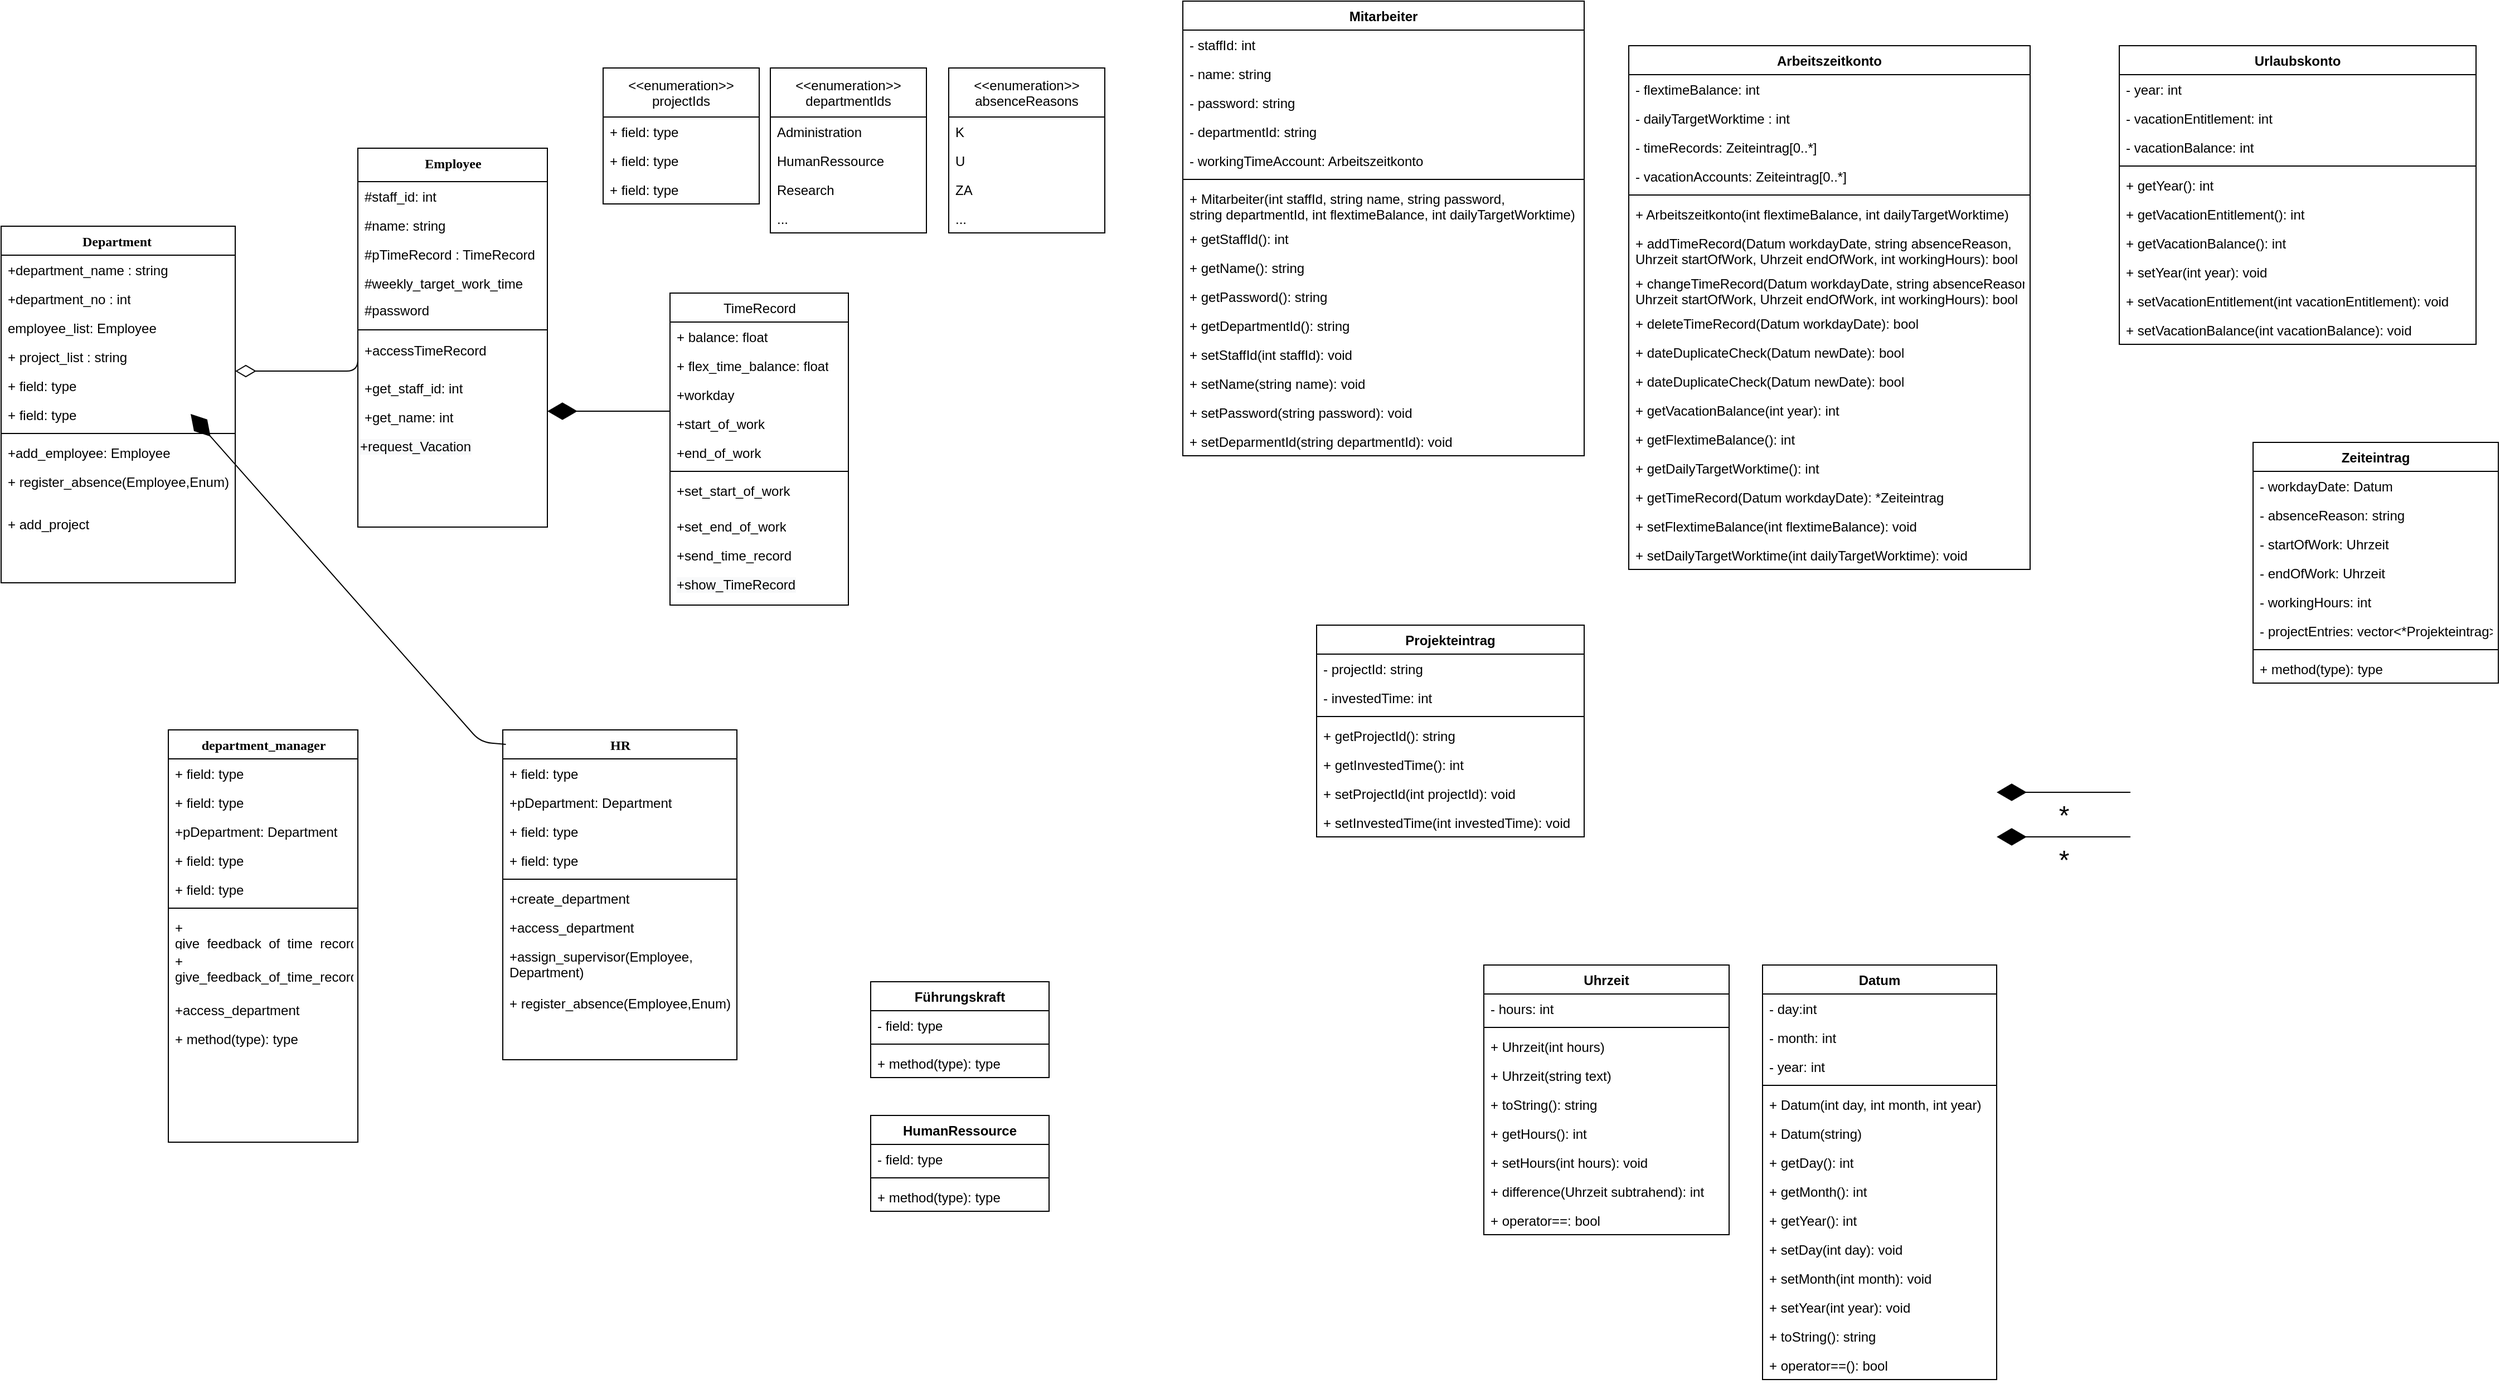 <mxfile version="14.5.10" type="github">
  <diagram name="Page-1" id="9f46799a-70d6-7492-0946-bef42562c5a5">
    <mxGraphModel dx="3526" dy="2172" grid="1" gridSize="10" guides="1" tooltips="1" connect="1" arrows="1" fold="1" page="1" pageScale="1" pageWidth="1100" pageHeight="850" background="#ffffff" math="0" shadow="0">
      <root>
        <mxCell id="0" />
        <mxCell id="1" parent="0" />
        <mxCell id="78961159f06e98e8-30" value="Department&amp;nbsp;" style="swimlane;html=1;fontStyle=1;align=center;verticalAlign=top;childLayout=stackLayout;horizontal=1;startSize=26;horizontalStack=0;resizeParent=1;resizeLast=0;collapsible=1;marginBottom=0;swimlaneFillColor=#ffffff;rounded=0;shadow=0;comic=0;labelBackgroundColor=none;strokeWidth=1;fillColor=none;fontFamily=Verdana;fontSize=12" parent="1" vertex="1">
          <mxGeometry x="-60" y="-238" width="210" height="320" as="geometry" />
        </mxCell>
        <mxCell id="78961159f06e98e8-31" value="+department_name : string" style="text;html=1;strokeColor=none;fillColor=none;align=left;verticalAlign=top;spacingLeft=4;spacingRight=4;whiteSpace=wrap;overflow=hidden;rotatable=0;points=[[0,0.5],[1,0.5]];portConstraint=eastwest;" parent="78961159f06e98e8-30" vertex="1">
          <mxGeometry y="26" width="210" height="26" as="geometry" />
        </mxCell>
        <mxCell id="78961159f06e98e8-32" value="+department_no : int" style="text;html=1;strokeColor=none;fillColor=none;align=left;verticalAlign=top;spacingLeft=4;spacingRight=4;whiteSpace=wrap;overflow=hidden;rotatable=0;points=[[0,0.5],[1,0.5]];portConstraint=eastwest;" parent="78961159f06e98e8-30" vertex="1">
          <mxGeometry y="52" width="210" height="26" as="geometry" />
        </mxCell>
        <mxCell id="78961159f06e98e8-33" value="employee_list: Employee" style="text;html=1;strokeColor=none;fillColor=none;align=left;verticalAlign=top;spacingLeft=4;spacingRight=4;whiteSpace=wrap;overflow=hidden;rotatable=0;points=[[0,0.5],[1,0.5]];portConstraint=eastwest;" parent="78961159f06e98e8-30" vertex="1">
          <mxGeometry y="78" width="210" height="26" as="geometry" />
        </mxCell>
        <mxCell id="78961159f06e98e8-34" value="+ project_list : string" style="text;html=1;strokeColor=none;fillColor=none;align=left;verticalAlign=top;spacingLeft=4;spacingRight=4;whiteSpace=wrap;overflow=hidden;rotatable=0;points=[[0,0.5],[1,0.5]];portConstraint=eastwest;" parent="78961159f06e98e8-30" vertex="1">
          <mxGeometry y="104" width="210" height="26" as="geometry" />
        </mxCell>
        <mxCell id="78961159f06e98e8-36" value="+ field: type" style="text;html=1;strokeColor=none;fillColor=none;align=left;verticalAlign=top;spacingLeft=4;spacingRight=4;whiteSpace=wrap;overflow=hidden;rotatable=0;points=[[0,0.5],[1,0.5]];portConstraint=eastwest;" parent="78961159f06e98e8-30" vertex="1">
          <mxGeometry y="130" width="210" height="26" as="geometry" />
        </mxCell>
        <mxCell id="WQdYqZ5-de85Ghg5PJOY-67" value="" style="endArrow=diamondThin;endFill=1;endSize=24;html=1;exitX=0.013;exitY=0.044;exitDx=0;exitDy=0;exitPerimeter=0;" parent="78961159f06e98e8-30" source="WQdYqZ5-de85Ghg5PJOY-10" edge="1">
          <mxGeometry width="160" relative="1" as="geometry">
            <mxPoint x="280" y="168.5" as="sourcePoint" />
            <mxPoint x="170" y="168.5" as="targetPoint" />
            <Array as="points">
              <mxPoint x="430" y="463" />
            </Array>
          </mxGeometry>
        </mxCell>
        <mxCell id="78961159f06e98e8-37" value="+ field: type" style="text;html=1;strokeColor=none;fillColor=none;align=left;verticalAlign=top;spacingLeft=4;spacingRight=4;whiteSpace=wrap;overflow=hidden;rotatable=0;points=[[0,0.5],[1,0.5]];portConstraint=eastwest;" parent="78961159f06e98e8-30" vertex="1">
          <mxGeometry y="156" width="210" height="26" as="geometry" />
        </mxCell>
        <mxCell id="78961159f06e98e8-38" value="" style="line;html=1;strokeWidth=1;fillColor=none;align=left;verticalAlign=middle;spacingTop=-1;spacingLeft=3;spacingRight=3;rotatable=0;labelPosition=right;points=[];portConstraint=eastwest;" parent="78961159f06e98e8-30" vertex="1">
          <mxGeometry y="182" width="210" height="8" as="geometry" />
        </mxCell>
        <mxCell id="78961159f06e98e8-39" value="+add_employee: Employee" style="text;html=1;strokeColor=none;fillColor=none;align=left;verticalAlign=top;spacingLeft=4;spacingRight=4;whiteSpace=wrap;overflow=hidden;rotatable=0;points=[[0,0.5],[1,0.5]];portConstraint=eastwest;" parent="78961159f06e98e8-30" vertex="1">
          <mxGeometry y="190" width="210" height="26" as="geometry" />
        </mxCell>
        <mxCell id="78961159f06e98e8-42" value="+ register_absence(Employee,Enum)" style="text;html=1;strokeColor=none;fillColor=none;align=left;verticalAlign=top;spacingLeft=4;spacingRight=4;whiteSpace=wrap;overflow=hidden;rotatable=0;points=[[0,0.5],[1,0.5]];portConstraint=eastwest;" parent="78961159f06e98e8-30" vertex="1">
          <mxGeometry y="216" width="210" height="38" as="geometry" />
        </mxCell>
        <mxCell id="WQdYqZ5-de85Ghg5PJOY-69" value="+ add_project" style="text;html=1;strokeColor=none;fillColor=none;align=left;verticalAlign=top;spacingLeft=4;spacingRight=4;whiteSpace=wrap;overflow=hidden;rotatable=0;points=[[0,0.5],[1,0.5]];portConstraint=eastwest;" parent="78961159f06e98e8-30" vertex="1">
          <mxGeometry y="254" width="210" height="26" as="geometry" />
        </mxCell>
        <mxCell id="78961159f06e98e8-121" style="edgeStyle=elbowEdgeStyle;html=1;labelBackgroundColor=none;startFill=0;startSize=8;endArrow=diamondThin;endFill=0;endSize=16;fontFamily=Verdana;fontSize=12;elbow=vertical;exitX=0;exitY=0.5;exitDx=0;exitDy=0;" parent="1" target="78961159f06e98e8-30" edge="1">
          <mxGeometry relative="1" as="geometry">
            <mxPoint x="260" y="-161" as="sourcePoint" />
            <Array as="points">
              <mxPoint x="250" y="-108" />
              <mxPoint x="220" y="-98" />
              <mxPoint x="180" y="-208" />
              <mxPoint x="260" y="-58" />
            </Array>
          </mxGeometry>
        </mxCell>
        <mxCell id="WQdYqZ5-de85Ghg5PJOY-1" value="Employee" style="swimlane;html=1;fontStyle=1;align=center;verticalAlign=top;childLayout=stackLayout;horizontal=1;startSize=30;horizontalStack=0;resizeParent=1;resizeLast=0;collapsible=1;marginBottom=0;swimlaneFillColor=#ffffff;rounded=0;shadow=0;comic=0;labelBackgroundColor=none;strokeWidth=1;fillColor=none;fontFamily=Verdana;fontSize=12" parent="1" vertex="1">
          <mxGeometry x="260" y="-308" width="170" height="340" as="geometry" />
        </mxCell>
        <mxCell id="WQdYqZ5-de85Ghg5PJOY-2" value="#staff_id: int" style="text;html=1;strokeColor=none;fillColor=none;align=left;verticalAlign=top;spacingLeft=4;spacingRight=4;whiteSpace=wrap;overflow=hidden;rotatable=0;points=[[0,0.5],[1,0.5]];portConstraint=eastwest;" parent="WQdYqZ5-de85Ghg5PJOY-1" vertex="1">
          <mxGeometry y="30" width="170" height="26" as="geometry" />
        </mxCell>
        <mxCell id="WQdYqZ5-de85Ghg5PJOY-3" value="#name: string" style="text;html=1;strokeColor=none;fillColor=none;align=left;verticalAlign=top;spacingLeft=4;spacingRight=4;whiteSpace=wrap;overflow=hidden;rotatable=0;points=[[0,0.5],[1,0.5]];portConstraint=eastwest;" parent="WQdYqZ5-de85Ghg5PJOY-1" vertex="1">
          <mxGeometry y="56" width="170" height="26" as="geometry" />
        </mxCell>
        <mxCell id="WQdYqZ5-de85Ghg5PJOY-6" value="#pTimeRecord : TimeRecord" style="text;html=1;strokeColor=none;fillColor=none;align=left;verticalAlign=top;spacingLeft=4;spacingRight=4;whiteSpace=wrap;overflow=hidden;rotatable=0;points=[[0,0.5],[1,0.5]];portConstraint=eastwest;" parent="WQdYqZ5-de85Ghg5PJOY-1" vertex="1">
          <mxGeometry y="82" width="170" height="26" as="geometry" />
        </mxCell>
        <mxCell id="WQdYqZ5-de85Ghg5PJOY-60" value="#weekly_target_work_time" style="text;html=1;strokeColor=none;fillColor=none;align=left;verticalAlign=top;spacingLeft=4;spacingRight=4;whiteSpace=wrap;overflow=hidden;rotatable=0;points=[[0,0.5],[1,0.5]];portConstraint=eastwest;" parent="WQdYqZ5-de85Ghg5PJOY-1" vertex="1">
          <mxGeometry y="108" width="170" height="24" as="geometry" />
        </mxCell>
        <mxCell id="WQdYqZ5-de85Ghg5PJOY-64" value="#password" style="text;html=1;strokeColor=none;fillColor=none;align=left;verticalAlign=top;spacingLeft=4;spacingRight=4;whiteSpace=wrap;overflow=hidden;rotatable=0;points=[[0,0.5],[1,0.5]];portConstraint=eastwest;" parent="WQdYqZ5-de85Ghg5PJOY-1" vertex="1">
          <mxGeometry y="132" width="170" height="26" as="geometry" />
        </mxCell>
        <mxCell id="WQdYqZ5-de85Ghg5PJOY-74" value="" style="line;strokeWidth=1;fillColor=none;align=left;verticalAlign=middle;spacingTop=-1;spacingLeft=3;spacingRight=3;rotatable=0;labelPosition=right;points=[];portConstraint=eastwest;" parent="WQdYqZ5-de85Ghg5PJOY-1" vertex="1">
          <mxGeometry y="158" width="170" height="10" as="geometry" />
        </mxCell>
        <mxCell id="WQdYqZ5-de85Ghg5PJOY-38" value="+accessTimeRecord" style="text;html=1;strokeColor=none;fillColor=none;align=left;verticalAlign=top;spacingLeft=4;spacingRight=4;whiteSpace=wrap;overflow=hidden;rotatable=0;points=[[0,0.5],[1,0.5]];portConstraint=eastwest;" parent="WQdYqZ5-de85Ghg5PJOY-1" vertex="1">
          <mxGeometry y="168" width="170" height="34" as="geometry" />
        </mxCell>
        <mxCell id="WQdYqZ5-de85Ghg5PJOY-37" value="+get_staff_id: int" style="text;html=1;strokeColor=none;fillColor=none;align=left;verticalAlign=top;spacingLeft=4;spacingRight=4;whiteSpace=wrap;overflow=hidden;rotatable=0;points=[[0,0.5],[1,0.5]];portConstraint=eastwest;" parent="WQdYqZ5-de85Ghg5PJOY-1" vertex="1">
          <mxGeometry y="202" width="170" height="26" as="geometry" />
        </mxCell>
        <mxCell id="WQdYqZ5-de85Ghg5PJOY-39" value="+get_name: int" style="text;html=1;strokeColor=none;fillColor=none;align=left;verticalAlign=top;spacingLeft=4;spacingRight=4;whiteSpace=wrap;overflow=hidden;rotatable=0;points=[[0,0.5],[1,0.5]];portConstraint=eastwest;" parent="WQdYqZ5-de85Ghg5PJOY-1" vertex="1">
          <mxGeometry y="228" width="170" height="26" as="geometry" />
        </mxCell>
        <mxCell id="WQdYqZ5-de85Ghg5PJOY-81" value="&lt;span style=&quot;color: rgb(0 , 0 , 0) ; font-family: &amp;#34;helvetica&amp;#34; ; font-size: 12px ; font-style: normal ; font-weight: 400 ; letter-spacing: normal ; text-align: left ; text-indent: 0px ; text-transform: none ; word-spacing: 0px ; background-color: rgb(248 , 249 , 250) ; display: inline ; float: none&quot;&gt;+request_Vacation&lt;/span&gt;" style="text;whiteSpace=wrap;html=1;" parent="WQdYqZ5-de85Ghg5PJOY-1" vertex="1">
          <mxGeometry y="254" width="170" height="30" as="geometry" />
        </mxCell>
        <mxCell id="WQdYqZ5-de85Ghg5PJOY-10" value="HR" style="swimlane;html=1;fontStyle=1;align=center;verticalAlign=top;childLayout=stackLayout;horizontal=1;startSize=26;horizontalStack=0;resizeParent=1;resizeLast=0;collapsible=1;marginBottom=0;swimlaneFillColor=#ffffff;rounded=0;shadow=0;comic=0;labelBackgroundColor=none;strokeWidth=1;fillColor=none;fontFamily=Verdana;fontSize=12" parent="1" vertex="1">
          <mxGeometry x="390" y="214" width="210" height="296" as="geometry" />
        </mxCell>
        <mxCell id="WQdYqZ5-de85Ghg5PJOY-11" value="+ field: type" style="text;html=1;strokeColor=none;fillColor=none;align=left;verticalAlign=top;spacingLeft=4;spacingRight=4;whiteSpace=wrap;overflow=hidden;rotatable=0;points=[[0,0.5],[1,0.5]];portConstraint=eastwest;" parent="WQdYqZ5-de85Ghg5PJOY-10" vertex="1">
          <mxGeometry y="26" width="210" height="26" as="geometry" />
        </mxCell>
        <mxCell id="WQdYqZ5-de85Ghg5PJOY-12" value="+pDepartment: Department" style="text;html=1;strokeColor=none;fillColor=none;align=left;verticalAlign=top;spacingLeft=4;spacingRight=4;whiteSpace=wrap;overflow=hidden;rotatable=0;points=[[0,0.5],[1,0.5]];portConstraint=eastwest;" parent="WQdYqZ5-de85Ghg5PJOY-10" vertex="1">
          <mxGeometry y="52" width="210" height="26" as="geometry" />
        </mxCell>
        <mxCell id="WQdYqZ5-de85Ghg5PJOY-13" value="+ field: type" style="text;html=1;strokeColor=none;fillColor=none;align=left;verticalAlign=top;spacingLeft=4;spacingRight=4;whiteSpace=wrap;overflow=hidden;rotatable=0;points=[[0,0.5],[1,0.5]];portConstraint=eastwest;" parent="WQdYqZ5-de85Ghg5PJOY-10" vertex="1">
          <mxGeometry y="78" width="210" height="26" as="geometry" />
        </mxCell>
        <mxCell id="WQdYqZ5-de85Ghg5PJOY-14" value="+ field: type" style="text;html=1;strokeColor=none;fillColor=none;align=left;verticalAlign=top;spacingLeft=4;spacingRight=4;whiteSpace=wrap;overflow=hidden;rotatable=0;points=[[0,0.5],[1,0.5]];portConstraint=eastwest;" parent="WQdYqZ5-de85Ghg5PJOY-10" vertex="1">
          <mxGeometry y="104" width="210" height="26" as="geometry" />
        </mxCell>
        <mxCell id="WQdYqZ5-de85Ghg5PJOY-15" value="" style="line;html=1;strokeWidth=1;fillColor=none;align=left;verticalAlign=middle;spacingTop=-1;spacingLeft=3;spacingRight=3;rotatable=0;labelPosition=right;points=[];portConstraint=eastwest;" parent="WQdYqZ5-de85Ghg5PJOY-10" vertex="1">
          <mxGeometry y="130" width="210" height="8" as="geometry" />
        </mxCell>
        <mxCell id="WQdYqZ5-de85Ghg5PJOY-17" value="+create_department" style="text;html=1;strokeColor=none;fillColor=none;align=left;verticalAlign=top;spacingLeft=4;spacingRight=4;whiteSpace=wrap;overflow=hidden;rotatable=0;points=[[0,0.5],[1,0.5]];portConstraint=eastwest;" parent="WQdYqZ5-de85Ghg5PJOY-10" vertex="1">
          <mxGeometry y="138" width="210" height="26" as="geometry" />
        </mxCell>
        <mxCell id="WQdYqZ5-de85Ghg5PJOY-58" value="+access_department" style="text;html=1;strokeColor=none;fillColor=none;align=left;verticalAlign=top;spacingLeft=4;spacingRight=4;whiteSpace=wrap;overflow=hidden;rotatable=0;points=[[0,0.5],[1,0.5]];portConstraint=eastwest;" parent="WQdYqZ5-de85Ghg5PJOY-10" vertex="1">
          <mxGeometry y="164" width="210" height="26" as="geometry" />
        </mxCell>
        <mxCell id="78961159f06e98e8-40" value="+assign_supervisor(Employee, Department)" style="text;html=1;strokeColor=none;fillColor=none;align=left;verticalAlign=top;spacingLeft=4;spacingRight=4;whiteSpace=wrap;overflow=hidden;rotatable=0;points=[[0,0.5],[1,0.5]];portConstraint=eastwest;" parent="WQdYqZ5-de85Ghg5PJOY-10" vertex="1">
          <mxGeometry y="190" width="210" height="42" as="geometry" />
        </mxCell>
        <mxCell id="WQdYqZ5-de85Ghg5PJOY-75" value="+ register_absence(Employee,Enum)" style="text;html=1;strokeColor=none;fillColor=none;align=left;verticalAlign=top;spacingLeft=4;spacingRight=4;whiteSpace=wrap;overflow=hidden;rotatable=0;points=[[0,0.5],[1,0.5]];portConstraint=eastwest;" parent="WQdYqZ5-de85Ghg5PJOY-10" vertex="1">
          <mxGeometry y="232" width="210" height="38" as="geometry" />
        </mxCell>
        <mxCell id="WQdYqZ5-de85Ghg5PJOY-18" value="&lt;span style=&quot;font-family: &amp;#34;helvetica&amp;#34; ; font-weight: 400 ; text-align: left&quot;&gt;TimeRecord&lt;/span&gt;" style="swimlane;html=1;fontStyle=1;align=center;verticalAlign=top;childLayout=stackLayout;horizontal=1;startSize=26;horizontalStack=0;resizeParent=1;resizeLast=0;collapsible=1;marginBottom=0;swimlaneFillColor=#ffffff;rounded=0;shadow=0;comic=0;labelBackgroundColor=none;strokeWidth=1;fillColor=none;fontFamily=Verdana;fontSize=12" parent="1" vertex="1">
          <mxGeometry x="540" y="-178" width="160" height="280" as="geometry" />
        </mxCell>
        <mxCell id="WQdYqZ5-de85Ghg5PJOY-70" value="+ balance: float" style="text;html=1;strokeColor=none;fillColor=none;align=left;verticalAlign=top;spacingLeft=4;spacingRight=4;whiteSpace=wrap;overflow=hidden;rotatable=0;points=[[0,0.5],[1,0.5]];portConstraint=eastwest;" parent="WQdYqZ5-de85Ghg5PJOY-18" vertex="1">
          <mxGeometry y="26" width="160" height="26" as="geometry" />
        </mxCell>
        <mxCell id="WQdYqZ5-de85Ghg5PJOY-19" value="+ flex_time_balance: float" style="text;html=1;strokeColor=none;fillColor=none;align=left;verticalAlign=top;spacingLeft=4;spacingRight=4;whiteSpace=wrap;overflow=hidden;rotatable=0;points=[[0,0.5],[1,0.5]];portConstraint=eastwest;" parent="WQdYqZ5-de85Ghg5PJOY-18" vertex="1">
          <mxGeometry y="52" width="160" height="26" as="geometry" />
        </mxCell>
        <mxCell id="WQdYqZ5-de85Ghg5PJOY-20" value="+workday" style="text;html=1;strokeColor=none;fillColor=none;align=left;verticalAlign=top;spacingLeft=4;spacingRight=4;whiteSpace=wrap;overflow=hidden;rotatable=0;points=[[0,0.5],[1,0.5]];portConstraint=eastwest;" parent="WQdYqZ5-de85Ghg5PJOY-18" vertex="1">
          <mxGeometry y="78" width="160" height="26" as="geometry" />
        </mxCell>
        <mxCell id="WQdYqZ5-de85Ghg5PJOY-21" value="+start_of_work" style="text;html=1;strokeColor=none;fillColor=none;align=left;verticalAlign=top;spacingLeft=4;spacingRight=4;whiteSpace=wrap;overflow=hidden;rotatable=0;points=[[0,0.5],[1,0.5]];portConstraint=eastwest;" parent="WQdYqZ5-de85Ghg5PJOY-18" vertex="1">
          <mxGeometry y="104" width="160" height="26" as="geometry" />
        </mxCell>
        <mxCell id="WQdYqZ5-de85Ghg5PJOY-22" value="+end_of_work" style="text;html=1;strokeColor=none;fillColor=none;align=left;verticalAlign=top;spacingLeft=4;spacingRight=4;whiteSpace=wrap;overflow=hidden;rotatable=0;points=[[0,0.5],[1,0.5]];portConstraint=eastwest;" parent="WQdYqZ5-de85Ghg5PJOY-18" vertex="1">
          <mxGeometry y="130" width="160" height="26" as="geometry" />
        </mxCell>
        <mxCell id="WQdYqZ5-de85Ghg5PJOY-23" value="" style="line;html=1;strokeWidth=1;fillColor=none;align=left;verticalAlign=middle;spacingTop=-1;spacingLeft=3;spacingRight=3;rotatable=0;labelPosition=right;points=[];portConstraint=eastwest;" parent="WQdYqZ5-de85Ghg5PJOY-18" vertex="1">
          <mxGeometry y="156" width="160" height="8" as="geometry" />
        </mxCell>
        <mxCell id="WQdYqZ5-de85Ghg5PJOY-24" value="+set_start_of_work" style="text;html=1;strokeColor=none;fillColor=none;align=left;verticalAlign=top;spacingLeft=4;spacingRight=4;whiteSpace=wrap;overflow=hidden;rotatable=0;points=[[0,0.5],[1,0.5]];portConstraint=eastwest;" parent="WQdYqZ5-de85Ghg5PJOY-18" vertex="1">
          <mxGeometry y="164" width="160" height="32" as="geometry" />
        </mxCell>
        <mxCell id="WQdYqZ5-de85Ghg5PJOY-56" value="+set_end_of_work" style="text;html=1;strokeColor=none;fillColor=none;align=left;verticalAlign=top;spacingLeft=4;spacingRight=4;whiteSpace=wrap;overflow=hidden;rotatable=0;points=[[0,0.5],[1,0.5]];portConstraint=eastwest;" parent="WQdYqZ5-de85Ghg5PJOY-18" vertex="1">
          <mxGeometry y="196" width="160" height="26" as="geometry" />
        </mxCell>
        <mxCell id="WQdYqZ5-de85Ghg5PJOY-72" value="+send_time_record" style="text;html=1;strokeColor=none;fillColor=none;align=left;verticalAlign=top;spacingLeft=4;spacingRight=4;whiteSpace=wrap;overflow=hidden;rotatable=0;points=[[0,0.5],[1,0.5]];portConstraint=eastwest;" parent="WQdYqZ5-de85Ghg5PJOY-18" vertex="1">
          <mxGeometry y="222" width="160" height="26" as="geometry" />
        </mxCell>
        <mxCell id="Y5RNEpIp5tDR1U8asoU7-1" value="&lt;span style=&quot;color: rgb(0 , 0 , 0) ; font-family: &amp;#34;helvetica&amp;#34; ; font-size: 12px ; font-style: normal ; font-weight: 400 ; letter-spacing: normal ; text-align: left ; text-indent: 0px ; text-transform: none ; word-spacing: 0px ; background-color: rgb(248 , 249 , 250) ; display: inline ; float: none&quot;&gt;+show_TimeRecord&lt;/span&gt;" style="text;html=1;strokeColor=none;fillColor=none;align=left;verticalAlign=top;spacingLeft=4;spacingRight=4;whiteSpace=wrap;overflow=hidden;rotatable=0;points=[[0,0.5],[1,0.5]];portConstraint=eastwest;" vertex="1" parent="WQdYqZ5-de85Ghg5PJOY-18">
          <mxGeometry y="248" width="160" height="26" as="geometry" />
        </mxCell>
        <mxCell id="WQdYqZ5-de85Ghg5PJOY-27" value="" style="endArrow=diamondThin;endFill=1;endSize=24;html=1;" parent="1" edge="1">
          <mxGeometry width="160" relative="1" as="geometry">
            <mxPoint x="540" y="-72" as="sourcePoint" />
            <mxPoint x="430" y="-72" as="targetPoint" />
          </mxGeometry>
        </mxCell>
        <mxCell id="WQdYqZ5-de85Ghg5PJOY-44" value="department_manager" style="swimlane;html=1;fontStyle=1;align=center;verticalAlign=top;childLayout=stackLayout;horizontal=1;startSize=26;horizontalStack=0;resizeParent=1;resizeLast=0;collapsible=1;marginBottom=0;swimlaneFillColor=#ffffff;rounded=0;shadow=0;comic=0;labelBackgroundColor=none;strokeWidth=1;fillColor=none;fontFamily=Verdana;fontSize=12" parent="1" vertex="1">
          <mxGeometry x="90" y="214" width="170" height="370" as="geometry" />
        </mxCell>
        <mxCell id="WQdYqZ5-de85Ghg5PJOY-45" value="+ field: type" style="text;html=1;strokeColor=none;fillColor=none;align=left;verticalAlign=top;spacingLeft=4;spacingRight=4;whiteSpace=wrap;overflow=hidden;rotatable=0;points=[[0,0.5],[1,0.5]];portConstraint=eastwest;" parent="WQdYqZ5-de85Ghg5PJOY-44" vertex="1">
          <mxGeometry y="26" width="170" height="26" as="geometry" />
        </mxCell>
        <mxCell id="WQdYqZ5-de85Ghg5PJOY-46" value="+ field: type" style="text;html=1;strokeColor=none;fillColor=none;align=left;verticalAlign=top;spacingLeft=4;spacingRight=4;whiteSpace=wrap;overflow=hidden;rotatable=0;points=[[0,0.5],[1,0.5]];portConstraint=eastwest;" parent="WQdYqZ5-de85Ghg5PJOY-44" vertex="1">
          <mxGeometry y="52" width="170" height="26" as="geometry" />
        </mxCell>
        <mxCell id="WQdYqZ5-de85Ghg5PJOY-76" value="+pDepartment: Department" style="text;html=1;strokeColor=none;fillColor=none;align=left;verticalAlign=top;spacingLeft=4;spacingRight=4;whiteSpace=wrap;overflow=hidden;rotatable=0;points=[[0,0.5],[1,0.5]];portConstraint=eastwest;" parent="WQdYqZ5-de85Ghg5PJOY-44" vertex="1">
          <mxGeometry y="78" width="170" height="26" as="geometry" />
        </mxCell>
        <mxCell id="WQdYqZ5-de85Ghg5PJOY-49" value="+ field: type" style="text;html=1;strokeColor=none;fillColor=none;align=left;verticalAlign=top;spacingLeft=4;spacingRight=4;whiteSpace=wrap;overflow=hidden;rotatable=0;points=[[0,0.5],[1,0.5]];portConstraint=eastwest;" parent="WQdYqZ5-de85Ghg5PJOY-44" vertex="1">
          <mxGeometry y="104" width="170" height="26" as="geometry" />
        </mxCell>
        <mxCell id="WQdYqZ5-de85Ghg5PJOY-50" value="+ field: type" style="text;html=1;strokeColor=none;fillColor=none;align=left;verticalAlign=top;spacingLeft=4;spacingRight=4;whiteSpace=wrap;overflow=hidden;rotatable=0;points=[[0,0.5],[1,0.5]];portConstraint=eastwest;" parent="WQdYqZ5-de85Ghg5PJOY-44" vertex="1">
          <mxGeometry y="130" width="170" height="26" as="geometry" />
        </mxCell>
        <mxCell id="WQdYqZ5-de85Ghg5PJOY-51" value="" style="line;html=1;strokeWidth=1;fillColor=none;align=left;verticalAlign=middle;spacingTop=-1;spacingLeft=3;spacingRight=3;rotatable=0;labelPosition=right;points=[];portConstraint=eastwest;" parent="WQdYqZ5-de85Ghg5PJOY-44" vertex="1">
          <mxGeometry y="156" width="170" height="8" as="geometry" />
        </mxCell>
        <mxCell id="WQdYqZ5-de85Ghg5PJOY-52" value="+ give_feedback_of_time_record" style="text;html=1;strokeColor=none;fillColor=none;align=left;verticalAlign=top;spacingLeft=4;spacingRight=4;whiteSpace=wrap;overflow=hidden;rotatable=0;points=[[0,0.5],[1,0.5]];portConstraint=eastwest;" parent="WQdYqZ5-de85Ghg5PJOY-44" vertex="1">
          <mxGeometry y="164" width="170" height="30" as="geometry" />
        </mxCell>
        <mxCell id="WQdYqZ5-de85Ghg5PJOY-68" value="+ give_feedback_of_time_record" style="text;html=1;strokeColor=none;fillColor=none;align=left;verticalAlign=top;spacingLeft=4;spacingRight=4;whiteSpace=wrap;overflow=hidden;rotatable=0;points=[[0,0.5],[1,0.5]];portConstraint=eastwest;" parent="WQdYqZ5-de85Ghg5PJOY-44" vertex="1">
          <mxGeometry y="194" width="170" height="44" as="geometry" />
        </mxCell>
        <mxCell id="WQdYqZ5-de85Ghg5PJOY-77" value="+access_department" style="text;html=1;strokeColor=none;fillColor=none;align=left;verticalAlign=top;spacingLeft=4;spacingRight=4;whiteSpace=wrap;overflow=hidden;rotatable=0;points=[[0,0.5],[1,0.5]];portConstraint=eastwest;" parent="WQdYqZ5-de85Ghg5PJOY-44" vertex="1">
          <mxGeometry y="238" width="170" height="26" as="geometry" />
        </mxCell>
        <mxCell id="WQdYqZ5-de85Ghg5PJOY-54" value="+ method(type): type" style="text;html=1;strokeColor=none;fillColor=none;align=left;verticalAlign=top;spacingLeft=4;spacingRight=4;whiteSpace=wrap;overflow=hidden;rotatable=0;points=[[0,0.5],[1,0.5]];portConstraint=eastwest;" parent="WQdYqZ5-de85Ghg5PJOY-44" vertex="1">
          <mxGeometry y="264" width="170" height="42" as="geometry" />
        </mxCell>
        <mxCell id="Y5RNEpIp5tDR1U8asoU7-13" value="Mitarbeiter" style="swimlane;fontStyle=1;align=center;verticalAlign=top;childLayout=stackLayout;horizontal=1;startSize=26;horizontalStack=0;resizeParent=1;resizeParentMax=0;resizeLast=0;collapsible=1;marginBottom=0;" vertex="1" parent="1">
          <mxGeometry x="1000" y="-440" width="360" height="408" as="geometry">
            <mxRectangle x="1660" y="100" width="100" height="26" as="alternateBounds" />
          </mxGeometry>
        </mxCell>
        <mxCell id="Y5RNEpIp5tDR1U8asoU7-18" value="- staffId: int" style="text;strokeColor=none;fillColor=none;align=left;verticalAlign=top;spacingLeft=4;spacingRight=4;overflow=hidden;rotatable=0;points=[[0,0.5],[1,0.5]];portConstraint=eastwest;" vertex="1" parent="Y5RNEpIp5tDR1U8asoU7-13">
          <mxGeometry y="26" width="360" height="26" as="geometry" />
        </mxCell>
        <mxCell id="Y5RNEpIp5tDR1U8asoU7-14" value="- name: string" style="text;strokeColor=none;fillColor=none;align=left;verticalAlign=top;spacingLeft=4;spacingRight=4;overflow=hidden;rotatable=0;points=[[0,0.5],[1,0.5]];portConstraint=eastwest;" vertex="1" parent="Y5RNEpIp5tDR1U8asoU7-13">
          <mxGeometry y="52" width="360" height="26" as="geometry" />
        </mxCell>
        <mxCell id="Y5RNEpIp5tDR1U8asoU7-19" value="- password: string" style="text;strokeColor=none;fillColor=none;align=left;verticalAlign=top;spacingLeft=4;spacingRight=4;overflow=hidden;rotatable=0;points=[[0,0.5],[1,0.5]];portConstraint=eastwest;" vertex="1" parent="Y5RNEpIp5tDR1U8asoU7-13">
          <mxGeometry y="78" width="360" height="26" as="geometry" />
        </mxCell>
        <mxCell id="Y5RNEpIp5tDR1U8asoU7-82" value="- departmentId: string" style="text;strokeColor=none;fillColor=none;align=left;verticalAlign=top;spacingLeft=4;spacingRight=4;overflow=hidden;rotatable=0;points=[[0,0.5],[1,0.5]];portConstraint=eastwest;" vertex="1" parent="Y5RNEpIp5tDR1U8asoU7-13">
          <mxGeometry y="104" width="360" height="26" as="geometry" />
        </mxCell>
        <mxCell id="Y5RNEpIp5tDR1U8asoU7-96" value="- workingTimeAccount: Arbeitszeitkonto" style="text;strokeColor=none;fillColor=none;align=left;verticalAlign=top;spacingLeft=4;spacingRight=4;overflow=hidden;rotatable=0;points=[[0,0.5],[1,0.5]];portConstraint=eastwest;" vertex="1" parent="Y5RNEpIp5tDR1U8asoU7-13">
          <mxGeometry y="130" width="360" height="26" as="geometry" />
        </mxCell>
        <mxCell id="Y5RNEpIp5tDR1U8asoU7-15" value="" style="line;strokeWidth=1;fillColor=none;align=left;verticalAlign=middle;spacingTop=-1;spacingLeft=3;spacingRight=3;rotatable=0;labelPosition=right;points=[];portConstraint=eastwest;" vertex="1" parent="Y5RNEpIp5tDR1U8asoU7-13">
          <mxGeometry y="156" width="360" height="8" as="geometry" />
        </mxCell>
        <mxCell id="Y5RNEpIp5tDR1U8asoU7-16" value="+ Mitarbeiter(int staffId, string name, string password, &#xa;string departmentId, int flextimeBalance, int dailyTargetWorktime)" style="text;strokeColor=none;fillColor=none;align=left;verticalAlign=top;spacingLeft=4;spacingRight=4;overflow=hidden;rotatable=0;points=[[0,0.5],[1,0.5]];portConstraint=eastwest;" vertex="1" parent="Y5RNEpIp5tDR1U8asoU7-13">
          <mxGeometry y="164" width="360" height="36" as="geometry" />
        </mxCell>
        <mxCell id="Y5RNEpIp5tDR1U8asoU7-95" value="+ getStaffId(): int" style="text;strokeColor=none;fillColor=none;align=left;verticalAlign=top;spacingLeft=4;spacingRight=4;overflow=hidden;rotatable=0;points=[[0,0.5],[1,0.5]];portConstraint=eastwest;" vertex="1" parent="Y5RNEpIp5tDR1U8asoU7-13">
          <mxGeometry y="200" width="360" height="26" as="geometry" />
        </mxCell>
        <mxCell id="Y5RNEpIp5tDR1U8asoU7-97" value="+ getName(): string" style="text;strokeColor=none;fillColor=none;align=left;verticalAlign=top;spacingLeft=4;spacingRight=4;overflow=hidden;rotatable=0;points=[[0,0.5],[1,0.5]];portConstraint=eastwest;" vertex="1" parent="Y5RNEpIp5tDR1U8asoU7-13">
          <mxGeometry y="226" width="360" height="26" as="geometry" />
        </mxCell>
        <mxCell id="Y5RNEpIp5tDR1U8asoU7-100" value="+ getPassword(): string" style="text;strokeColor=none;fillColor=none;align=left;verticalAlign=top;spacingLeft=4;spacingRight=4;overflow=hidden;rotatable=0;points=[[0,0.5],[1,0.5]];portConstraint=eastwest;" vertex="1" parent="Y5RNEpIp5tDR1U8asoU7-13">
          <mxGeometry y="252" width="360" height="26" as="geometry" />
        </mxCell>
        <mxCell id="Y5RNEpIp5tDR1U8asoU7-101" value="+ getDepartmentId(): string" style="text;strokeColor=none;fillColor=none;align=left;verticalAlign=top;spacingLeft=4;spacingRight=4;overflow=hidden;rotatable=0;points=[[0,0.5],[1,0.5]];portConstraint=eastwest;" vertex="1" parent="Y5RNEpIp5tDR1U8asoU7-13">
          <mxGeometry y="278" width="360" height="26" as="geometry" />
        </mxCell>
        <mxCell id="Y5RNEpIp5tDR1U8asoU7-102" value="+ setStaffId(int staffId): void" style="text;strokeColor=none;fillColor=none;align=left;verticalAlign=top;spacingLeft=4;spacingRight=4;overflow=hidden;rotatable=0;points=[[0,0.5],[1,0.5]];portConstraint=eastwest;" vertex="1" parent="Y5RNEpIp5tDR1U8asoU7-13">
          <mxGeometry y="304" width="360" height="26" as="geometry" />
        </mxCell>
        <mxCell id="Y5RNEpIp5tDR1U8asoU7-103" value="+ setName(string name): void" style="text;strokeColor=none;fillColor=none;align=left;verticalAlign=top;spacingLeft=4;spacingRight=4;overflow=hidden;rotatable=0;points=[[0,0.5],[1,0.5]];portConstraint=eastwest;" vertex="1" parent="Y5RNEpIp5tDR1U8asoU7-13">
          <mxGeometry y="330" width="360" height="26" as="geometry" />
        </mxCell>
        <mxCell id="Y5RNEpIp5tDR1U8asoU7-104" value="+ setPassword(string password): void" style="text;strokeColor=none;fillColor=none;align=left;verticalAlign=top;spacingLeft=4;spacingRight=4;overflow=hidden;rotatable=0;points=[[0,0.5],[1,0.5]];portConstraint=eastwest;" vertex="1" parent="Y5RNEpIp5tDR1U8asoU7-13">
          <mxGeometry y="356" width="360" height="26" as="geometry" />
        </mxCell>
        <mxCell id="Y5RNEpIp5tDR1U8asoU7-105" value="+ setDeparmentId(string departmentId): void" style="text;strokeColor=none;fillColor=none;align=left;verticalAlign=top;spacingLeft=4;spacingRight=4;overflow=hidden;rotatable=0;points=[[0,0.5],[1,0.5]];portConstraint=eastwest;" vertex="1" parent="Y5RNEpIp5tDR1U8asoU7-13">
          <mxGeometry y="382" width="360" height="26" as="geometry" />
        </mxCell>
        <mxCell id="Y5RNEpIp5tDR1U8asoU7-20" value="Arbeitszeitkonto" style="swimlane;fontStyle=1;align=center;verticalAlign=top;childLayout=stackLayout;horizontal=1;startSize=26;horizontalStack=0;resizeParent=1;resizeParentMax=0;resizeLast=0;collapsible=1;marginBottom=0;" vertex="1" parent="1">
          <mxGeometry x="1400" y="-400" width="360" height="470" as="geometry" />
        </mxCell>
        <mxCell id="Y5RNEpIp5tDR1U8asoU7-21" value="- flextimeBalance: int" style="text;strokeColor=none;fillColor=none;align=left;verticalAlign=top;spacingLeft=4;spacingRight=4;overflow=hidden;rotatable=0;points=[[0,0.5],[1,0.5]];portConstraint=eastwest;" vertex="1" parent="Y5RNEpIp5tDR1U8asoU7-20">
          <mxGeometry y="26" width="360" height="26" as="geometry" />
        </mxCell>
        <mxCell id="Y5RNEpIp5tDR1U8asoU7-25" value="- dailyTargetWorktime : int" style="text;strokeColor=none;fillColor=none;align=left;verticalAlign=top;spacingLeft=4;spacingRight=4;overflow=hidden;rotatable=0;points=[[0,0.5],[1,0.5]];portConstraint=eastwest;" vertex="1" parent="Y5RNEpIp5tDR1U8asoU7-20">
          <mxGeometry y="52" width="360" height="26" as="geometry" />
        </mxCell>
        <mxCell id="Y5RNEpIp5tDR1U8asoU7-24" value="- timeRecords: Zeiteintrag[0..*]&#xa;" style="text;strokeColor=none;fillColor=none;align=left;verticalAlign=top;spacingLeft=4;spacingRight=4;overflow=hidden;rotatable=0;points=[[0,0.5],[1,0.5]];portConstraint=eastwest;" vertex="1" parent="Y5RNEpIp5tDR1U8asoU7-20">
          <mxGeometry y="78" width="360" height="26" as="geometry" />
        </mxCell>
        <mxCell id="Y5RNEpIp5tDR1U8asoU7-67" value="- vacationAccounts: Zeiteintrag[0..*]&#xa;" style="text;strokeColor=none;fillColor=none;align=left;verticalAlign=top;spacingLeft=4;spacingRight=4;overflow=hidden;rotatable=0;points=[[0,0.5],[1,0.5]];portConstraint=eastwest;" vertex="1" parent="Y5RNEpIp5tDR1U8asoU7-20">
          <mxGeometry y="104" width="360" height="26" as="geometry" />
        </mxCell>
        <mxCell id="Y5RNEpIp5tDR1U8asoU7-22" value="" style="line;strokeWidth=1;fillColor=none;align=left;verticalAlign=middle;spacingTop=-1;spacingLeft=3;spacingRight=3;rotatable=0;labelPosition=right;points=[];portConstraint=eastwest;" vertex="1" parent="Y5RNEpIp5tDR1U8asoU7-20">
          <mxGeometry y="130" width="360" height="8" as="geometry" />
        </mxCell>
        <mxCell id="Y5RNEpIp5tDR1U8asoU7-107" value="+ Arbeitszeitkonto(int flextimeBalance, int dailyTargetWorktime)" style="text;strokeColor=none;fillColor=none;align=left;verticalAlign=top;spacingLeft=4;spacingRight=4;overflow=hidden;rotatable=0;points=[[0,0.5],[1,0.5]];portConstraint=eastwest;" vertex="1" parent="Y5RNEpIp5tDR1U8asoU7-20">
          <mxGeometry y="138" width="360" height="26" as="geometry" />
        </mxCell>
        <mxCell id="Y5RNEpIp5tDR1U8asoU7-114" value="+ addTimeRecord(Datum workdayDate, string absenceReason, &#xa;Uhrzeit startOfWork, Uhrzeit endOfWork, int workingHours): bool" style="text;strokeColor=none;fillColor=none;align=left;verticalAlign=top;spacingLeft=4;spacingRight=4;overflow=hidden;rotatable=0;points=[[0,0.5],[1,0.5]];portConstraint=eastwest;" vertex="1" parent="Y5RNEpIp5tDR1U8asoU7-20">
          <mxGeometry y="164" width="360" height="36" as="geometry" />
        </mxCell>
        <mxCell id="Y5RNEpIp5tDR1U8asoU7-126" value="+ changeTimeRecord(Datum workdayDate, string absenceReason, &#xa;Uhrzeit startOfWork, Uhrzeit endOfWork, int workingHours): bool" style="text;strokeColor=none;fillColor=none;align=left;verticalAlign=top;spacingLeft=4;spacingRight=4;overflow=hidden;rotatable=0;points=[[0,0.5],[1,0.5]];portConstraint=eastwest;" vertex="1" parent="Y5RNEpIp5tDR1U8asoU7-20">
          <mxGeometry y="200" width="360" height="36" as="geometry" />
        </mxCell>
        <mxCell id="Y5RNEpIp5tDR1U8asoU7-118" value="+ deleteTimeRecord(Datum workdayDate): bool" style="text;strokeColor=none;fillColor=none;align=left;verticalAlign=top;spacingLeft=4;spacingRight=4;overflow=hidden;rotatable=0;points=[[0,0.5],[1,0.5]];portConstraint=eastwest;" vertex="1" parent="Y5RNEpIp5tDR1U8asoU7-20">
          <mxGeometry y="236" width="360" height="26" as="geometry" />
        </mxCell>
        <mxCell id="Y5RNEpIp5tDR1U8asoU7-116" value="+ dateDuplicateCheck(Datum newDate): bool" style="text;strokeColor=none;fillColor=none;align=left;verticalAlign=top;spacingLeft=4;spacingRight=4;overflow=hidden;rotatable=0;points=[[0,0.5],[1,0.5]];portConstraint=eastwest;" vertex="1" parent="Y5RNEpIp5tDR1U8asoU7-20">
          <mxGeometry y="262" width="360" height="26" as="geometry" />
        </mxCell>
        <mxCell id="Y5RNEpIp5tDR1U8asoU7-130" value="+ dateDuplicateCheck(Datum newDate): bool" style="text;strokeColor=none;fillColor=none;align=left;verticalAlign=top;spacingLeft=4;spacingRight=4;overflow=hidden;rotatable=0;points=[[0,0.5],[1,0.5]];portConstraint=eastwest;" vertex="1" parent="Y5RNEpIp5tDR1U8asoU7-20">
          <mxGeometry y="288" width="360" height="26" as="geometry" />
        </mxCell>
        <mxCell id="Y5RNEpIp5tDR1U8asoU7-131" value="+ getVacationBalance(int year): int" style="text;strokeColor=none;fillColor=none;align=left;verticalAlign=top;spacingLeft=4;spacingRight=4;overflow=hidden;rotatable=0;points=[[0,0.5],[1,0.5]];portConstraint=eastwest;" vertex="1" parent="Y5RNEpIp5tDR1U8asoU7-20">
          <mxGeometry y="314" width="360" height="26" as="geometry" />
        </mxCell>
        <mxCell id="Y5RNEpIp5tDR1U8asoU7-23" value="+ getFlextimeBalance(): int" style="text;strokeColor=none;fillColor=none;align=left;verticalAlign=top;spacingLeft=4;spacingRight=4;overflow=hidden;rotatable=0;points=[[0,0.5],[1,0.5]];portConstraint=eastwest;" vertex="1" parent="Y5RNEpIp5tDR1U8asoU7-20">
          <mxGeometry y="340" width="360" height="26" as="geometry" />
        </mxCell>
        <mxCell id="Y5RNEpIp5tDR1U8asoU7-108" value="+ getDailyTargetWorktime(): int" style="text;strokeColor=none;fillColor=none;align=left;verticalAlign=top;spacingLeft=4;spacingRight=4;overflow=hidden;rotatable=0;points=[[0,0.5],[1,0.5]];portConstraint=eastwest;" vertex="1" parent="Y5RNEpIp5tDR1U8asoU7-20">
          <mxGeometry y="366" width="360" height="26" as="geometry" />
        </mxCell>
        <mxCell id="Y5RNEpIp5tDR1U8asoU7-133" value="+ getTimeRecord(Datum workdayDate): *Zeiteintrag" style="text;strokeColor=none;fillColor=none;align=left;verticalAlign=top;spacingLeft=4;spacingRight=4;overflow=hidden;rotatable=0;points=[[0,0.5],[1,0.5]];portConstraint=eastwest;" vertex="1" parent="Y5RNEpIp5tDR1U8asoU7-20">
          <mxGeometry y="392" width="360" height="26" as="geometry" />
        </mxCell>
        <mxCell id="Y5RNEpIp5tDR1U8asoU7-106" value="+ setFlextimeBalance(int flextimeBalance): void" style="text;strokeColor=none;fillColor=none;align=left;verticalAlign=top;spacingLeft=4;spacingRight=4;overflow=hidden;rotatable=0;points=[[0,0.5],[1,0.5]];portConstraint=eastwest;" vertex="1" parent="Y5RNEpIp5tDR1U8asoU7-20">
          <mxGeometry y="418" width="360" height="26" as="geometry" />
        </mxCell>
        <mxCell id="Y5RNEpIp5tDR1U8asoU7-109" value="+ setDailyTargetWorktime(int dailyTargetWorktime): void" style="text;strokeColor=none;fillColor=none;align=left;verticalAlign=top;spacingLeft=4;spacingRight=4;overflow=hidden;rotatable=0;points=[[0,0.5],[1,0.5]];portConstraint=eastwest;" vertex="1" parent="Y5RNEpIp5tDR1U8asoU7-20">
          <mxGeometry y="444" width="360" height="26" as="geometry" />
        </mxCell>
        <mxCell id="Y5RNEpIp5tDR1U8asoU7-26" value="Zeiteintrag" style="swimlane;fontStyle=1;align=center;verticalAlign=top;childLayout=stackLayout;horizontal=1;startSize=26;horizontalStack=0;resizeParent=1;resizeParentMax=0;resizeLast=0;collapsible=1;marginBottom=0;" vertex="1" parent="1">
          <mxGeometry x="1960" y="-44" width="220" height="216" as="geometry" />
        </mxCell>
        <mxCell id="Y5RNEpIp5tDR1U8asoU7-59" value="- workdayDate: Datum" style="text;strokeColor=none;fillColor=none;align=left;verticalAlign=top;spacingLeft=4;spacingRight=4;overflow=hidden;rotatable=0;points=[[0,0.5],[1,0.5]];portConstraint=eastwest;" vertex="1" parent="Y5RNEpIp5tDR1U8asoU7-26">
          <mxGeometry y="26" width="220" height="26" as="geometry" />
        </mxCell>
        <mxCell id="Y5RNEpIp5tDR1U8asoU7-120" value="- absenceReason: string" style="text;strokeColor=none;fillColor=none;align=left;verticalAlign=top;spacingLeft=4;spacingRight=4;overflow=hidden;rotatable=0;points=[[0,0.5],[1,0.5]];portConstraint=eastwest;" vertex="1" parent="Y5RNEpIp5tDR1U8asoU7-26">
          <mxGeometry y="52" width="220" height="26" as="geometry" />
        </mxCell>
        <mxCell id="Y5RNEpIp5tDR1U8asoU7-27" value="- startOfWork: Uhrzeit" style="text;strokeColor=none;fillColor=none;align=left;verticalAlign=top;spacingLeft=4;spacingRight=4;overflow=hidden;rotatable=0;points=[[0,0.5],[1,0.5]];portConstraint=eastwest;" vertex="1" parent="Y5RNEpIp5tDR1U8asoU7-26">
          <mxGeometry y="78" width="220" height="26" as="geometry" />
        </mxCell>
        <mxCell id="Y5RNEpIp5tDR1U8asoU7-35" value="- endOfWork: Uhrzeit" style="text;strokeColor=none;fillColor=none;align=left;verticalAlign=top;spacingLeft=4;spacingRight=4;overflow=hidden;rotatable=0;points=[[0,0.5],[1,0.5]];portConstraint=eastwest;" vertex="1" parent="Y5RNEpIp5tDR1U8asoU7-26">
          <mxGeometry y="104" width="220" height="26" as="geometry" />
        </mxCell>
        <mxCell id="Y5RNEpIp5tDR1U8asoU7-61" value="- workingHours: int" style="text;strokeColor=none;fillColor=none;align=left;verticalAlign=top;spacingLeft=4;spacingRight=4;overflow=hidden;rotatable=0;points=[[0,0.5],[1,0.5]];portConstraint=eastwest;" vertex="1" parent="Y5RNEpIp5tDR1U8asoU7-26">
          <mxGeometry y="130" width="220" height="26" as="geometry" />
        </mxCell>
        <mxCell id="Y5RNEpIp5tDR1U8asoU7-81" value="- projectEntries: vector&lt;*Projekteintrag&gt;" style="text;strokeColor=none;fillColor=none;align=left;verticalAlign=top;spacingLeft=4;spacingRight=4;overflow=hidden;rotatable=0;points=[[0,0.5],[1,0.5]];portConstraint=eastwest;" vertex="1" parent="Y5RNEpIp5tDR1U8asoU7-26">
          <mxGeometry y="156" width="220" height="26" as="geometry" />
        </mxCell>
        <mxCell id="Y5RNEpIp5tDR1U8asoU7-28" value="" style="line;strokeWidth=1;fillColor=none;align=left;verticalAlign=middle;spacingTop=-1;spacingLeft=3;spacingRight=3;rotatable=0;labelPosition=right;points=[];portConstraint=eastwest;" vertex="1" parent="Y5RNEpIp5tDR1U8asoU7-26">
          <mxGeometry y="182" width="220" height="8" as="geometry" />
        </mxCell>
        <mxCell id="Y5RNEpIp5tDR1U8asoU7-29" value="+ method(type): type" style="text;strokeColor=none;fillColor=none;align=left;verticalAlign=top;spacingLeft=4;spacingRight=4;overflow=hidden;rotatable=0;points=[[0,0.5],[1,0.5]];portConstraint=eastwest;" vertex="1" parent="Y5RNEpIp5tDR1U8asoU7-26">
          <mxGeometry y="190" width="220" height="26" as="geometry" />
        </mxCell>
        <mxCell id="Y5RNEpIp5tDR1U8asoU7-30" value="Uhrzeit" style="swimlane;fontStyle=1;align=center;verticalAlign=top;childLayout=stackLayout;horizontal=1;startSize=26;horizontalStack=0;resizeParent=1;resizeParentMax=0;resizeLast=0;collapsible=1;marginBottom=0;" vertex="1" parent="1">
          <mxGeometry x="1270" y="425" width="220" height="242" as="geometry" />
        </mxCell>
        <mxCell id="Y5RNEpIp5tDR1U8asoU7-31" value="- hours: int" style="text;strokeColor=none;fillColor=none;align=left;verticalAlign=top;spacingLeft=4;spacingRight=4;overflow=hidden;rotatable=0;points=[[0,0.5],[1,0.5]];portConstraint=eastwest;" vertex="1" parent="Y5RNEpIp5tDR1U8asoU7-30">
          <mxGeometry y="26" width="220" height="26" as="geometry" />
        </mxCell>
        <mxCell id="Y5RNEpIp5tDR1U8asoU7-32" value="" style="line;strokeWidth=1;fillColor=none;align=left;verticalAlign=middle;spacingTop=-1;spacingLeft=3;spacingRight=3;rotatable=0;labelPosition=right;points=[];portConstraint=eastwest;" vertex="1" parent="Y5RNEpIp5tDR1U8asoU7-30">
          <mxGeometry y="52" width="220" height="8" as="geometry" />
        </mxCell>
        <mxCell id="Y5RNEpIp5tDR1U8asoU7-33" value="+ Uhrzeit(int hours)" style="text;strokeColor=none;fillColor=none;align=left;verticalAlign=top;spacingLeft=4;spacingRight=4;overflow=hidden;rotatable=0;points=[[0,0.5],[1,0.5]];portConstraint=eastwest;" vertex="1" parent="Y5RNEpIp5tDR1U8asoU7-30">
          <mxGeometry y="60" width="220" height="26" as="geometry" />
        </mxCell>
        <mxCell id="Y5RNEpIp5tDR1U8asoU7-43" value="+ Uhrzeit(string text)" style="text;strokeColor=none;fillColor=none;align=left;verticalAlign=top;spacingLeft=4;spacingRight=4;overflow=hidden;rotatable=0;points=[[0,0.5],[1,0.5]];portConstraint=eastwest;" vertex="1" parent="Y5RNEpIp5tDR1U8asoU7-30">
          <mxGeometry y="86" width="220" height="26" as="geometry" />
        </mxCell>
        <mxCell id="Y5RNEpIp5tDR1U8asoU7-44" value="+ toString(): string" style="text;strokeColor=none;fillColor=none;align=left;verticalAlign=top;spacingLeft=4;spacingRight=4;overflow=hidden;rotatable=0;points=[[0,0.5],[1,0.5]];portConstraint=eastwest;" vertex="1" parent="Y5RNEpIp5tDR1U8asoU7-30">
          <mxGeometry y="112" width="220" height="26" as="geometry" />
        </mxCell>
        <mxCell id="Y5RNEpIp5tDR1U8asoU7-48" value="+ getHours(): int" style="text;strokeColor=none;fillColor=none;align=left;verticalAlign=top;spacingLeft=4;spacingRight=4;overflow=hidden;rotatable=0;points=[[0,0.5],[1,0.5]];portConstraint=eastwest;" vertex="1" parent="Y5RNEpIp5tDR1U8asoU7-30">
          <mxGeometry y="138" width="220" height="26" as="geometry" />
        </mxCell>
        <mxCell id="Y5RNEpIp5tDR1U8asoU7-49" value="+ setHours(int hours): void" style="text;strokeColor=none;fillColor=none;align=left;verticalAlign=top;spacingLeft=4;spacingRight=4;overflow=hidden;rotatable=0;points=[[0,0.5],[1,0.5]];portConstraint=eastwest;" vertex="1" parent="Y5RNEpIp5tDR1U8asoU7-30">
          <mxGeometry y="164" width="220" height="26" as="geometry" />
        </mxCell>
        <mxCell id="Y5RNEpIp5tDR1U8asoU7-47" value="+ difference(Uhrzeit subtrahend): int" style="text;strokeColor=none;fillColor=none;align=left;verticalAlign=top;spacingLeft=4;spacingRight=4;overflow=hidden;rotatable=0;points=[[0,0.5],[1,0.5]];portConstraint=eastwest;" vertex="1" parent="Y5RNEpIp5tDR1U8asoU7-30">
          <mxGeometry y="190" width="220" height="26" as="geometry" />
        </mxCell>
        <mxCell id="Y5RNEpIp5tDR1U8asoU7-45" value="+ operator==: bool" style="text;strokeColor=none;fillColor=none;align=left;verticalAlign=top;spacingLeft=4;spacingRight=4;overflow=hidden;rotatable=0;points=[[0,0.5],[1,0.5]];portConstraint=eastwest;" vertex="1" parent="Y5RNEpIp5tDR1U8asoU7-30">
          <mxGeometry y="216" width="220" height="26" as="geometry" />
        </mxCell>
        <mxCell id="Y5RNEpIp5tDR1U8asoU7-36" value="Datum" style="swimlane;fontStyle=1;align=center;verticalAlign=top;childLayout=stackLayout;horizontal=1;startSize=26;horizontalStack=0;resizeParent=1;resizeParentMax=0;resizeLast=0;collapsible=1;marginBottom=0;" vertex="1" parent="1">
          <mxGeometry x="1520" y="425" width="210" height="372" as="geometry" />
        </mxCell>
        <mxCell id="Y5RNEpIp5tDR1U8asoU7-37" value="- day:int" style="text;strokeColor=none;fillColor=none;align=left;verticalAlign=top;spacingLeft=4;spacingRight=4;overflow=hidden;rotatable=0;points=[[0,0.5],[1,0.5]];portConstraint=eastwest;" vertex="1" parent="Y5RNEpIp5tDR1U8asoU7-36">
          <mxGeometry y="26" width="210" height="26" as="geometry" />
        </mxCell>
        <mxCell id="Y5RNEpIp5tDR1U8asoU7-40" value="- month: int" style="text;strokeColor=none;fillColor=none;align=left;verticalAlign=top;spacingLeft=4;spacingRight=4;overflow=hidden;rotatable=0;points=[[0,0.5],[1,0.5]];portConstraint=eastwest;" vertex="1" parent="Y5RNEpIp5tDR1U8asoU7-36">
          <mxGeometry y="52" width="210" height="26" as="geometry" />
        </mxCell>
        <mxCell id="Y5RNEpIp5tDR1U8asoU7-41" value="- year: int" style="text;strokeColor=none;fillColor=none;align=left;verticalAlign=top;spacingLeft=4;spacingRight=4;overflow=hidden;rotatable=0;points=[[0,0.5],[1,0.5]];portConstraint=eastwest;" vertex="1" parent="Y5RNEpIp5tDR1U8asoU7-36">
          <mxGeometry y="78" width="210" height="26" as="geometry" />
        </mxCell>
        <mxCell id="Y5RNEpIp5tDR1U8asoU7-38" value="" style="line;strokeWidth=1;fillColor=none;align=left;verticalAlign=middle;spacingTop=-1;spacingLeft=3;spacingRight=3;rotatable=0;labelPosition=right;points=[];portConstraint=eastwest;" vertex="1" parent="Y5RNEpIp5tDR1U8asoU7-36">
          <mxGeometry y="104" width="210" height="8" as="geometry" />
        </mxCell>
        <mxCell id="Y5RNEpIp5tDR1U8asoU7-39" value="+ Datum(int day, int month, int year)" style="text;strokeColor=none;fillColor=none;align=left;verticalAlign=top;spacingLeft=4;spacingRight=4;overflow=hidden;rotatable=0;points=[[0,0.5],[1,0.5]];portConstraint=eastwest;" vertex="1" parent="Y5RNEpIp5tDR1U8asoU7-36">
          <mxGeometry y="112" width="210" height="26" as="geometry" />
        </mxCell>
        <mxCell id="Y5RNEpIp5tDR1U8asoU7-50" value="+ Datum(string)" style="text;strokeColor=none;fillColor=none;align=left;verticalAlign=top;spacingLeft=4;spacingRight=4;overflow=hidden;rotatable=0;points=[[0,0.5],[1,0.5]];portConstraint=eastwest;" vertex="1" parent="Y5RNEpIp5tDR1U8asoU7-36">
          <mxGeometry y="138" width="210" height="26" as="geometry" />
        </mxCell>
        <mxCell id="Y5RNEpIp5tDR1U8asoU7-51" value="+ getDay(): int" style="text;strokeColor=none;fillColor=none;align=left;verticalAlign=top;spacingLeft=4;spacingRight=4;overflow=hidden;rotatable=0;points=[[0,0.5],[1,0.5]];portConstraint=eastwest;" vertex="1" parent="Y5RNEpIp5tDR1U8asoU7-36">
          <mxGeometry y="164" width="210" height="26" as="geometry" />
        </mxCell>
        <mxCell id="Y5RNEpIp5tDR1U8asoU7-52" value="+ getMonth(): int" style="text;strokeColor=none;fillColor=none;align=left;verticalAlign=top;spacingLeft=4;spacingRight=4;overflow=hidden;rotatable=0;points=[[0,0.5],[1,0.5]];portConstraint=eastwest;" vertex="1" parent="Y5RNEpIp5tDR1U8asoU7-36">
          <mxGeometry y="190" width="210" height="26" as="geometry" />
        </mxCell>
        <mxCell id="Y5RNEpIp5tDR1U8asoU7-53" value="+ getYear(): int" style="text;strokeColor=none;fillColor=none;align=left;verticalAlign=top;spacingLeft=4;spacingRight=4;overflow=hidden;rotatable=0;points=[[0,0.5],[1,0.5]];portConstraint=eastwest;" vertex="1" parent="Y5RNEpIp5tDR1U8asoU7-36">
          <mxGeometry y="216" width="210" height="26" as="geometry" />
        </mxCell>
        <mxCell id="Y5RNEpIp5tDR1U8asoU7-54" value="+ setDay(int day): void" style="text;strokeColor=none;fillColor=none;align=left;verticalAlign=top;spacingLeft=4;spacingRight=4;overflow=hidden;rotatable=0;points=[[0,0.5],[1,0.5]];portConstraint=eastwest;" vertex="1" parent="Y5RNEpIp5tDR1U8asoU7-36">
          <mxGeometry y="242" width="210" height="26" as="geometry" />
        </mxCell>
        <mxCell id="Y5RNEpIp5tDR1U8asoU7-55" value="+ setMonth(int month): void" style="text;strokeColor=none;fillColor=none;align=left;verticalAlign=top;spacingLeft=4;spacingRight=4;overflow=hidden;rotatable=0;points=[[0,0.5],[1,0.5]];portConstraint=eastwest;" vertex="1" parent="Y5RNEpIp5tDR1U8asoU7-36">
          <mxGeometry y="268" width="210" height="26" as="geometry" />
        </mxCell>
        <mxCell id="Y5RNEpIp5tDR1U8asoU7-56" value="+ setYear(int year): void" style="text;strokeColor=none;fillColor=none;align=left;verticalAlign=top;spacingLeft=4;spacingRight=4;overflow=hidden;rotatable=0;points=[[0,0.5],[1,0.5]];portConstraint=eastwest;" vertex="1" parent="Y5RNEpIp5tDR1U8asoU7-36">
          <mxGeometry y="294" width="210" height="26" as="geometry" />
        </mxCell>
        <mxCell id="Y5RNEpIp5tDR1U8asoU7-57" value="+ toString(): string" style="text;strokeColor=none;fillColor=none;align=left;verticalAlign=top;spacingLeft=4;spacingRight=4;overflow=hidden;rotatable=0;points=[[0,0.5],[1,0.5]];portConstraint=eastwest;" vertex="1" parent="Y5RNEpIp5tDR1U8asoU7-36">
          <mxGeometry y="320" width="210" height="26" as="geometry" />
        </mxCell>
        <mxCell id="Y5RNEpIp5tDR1U8asoU7-58" value="+ operator==(): bool" style="text;strokeColor=none;fillColor=none;align=left;verticalAlign=top;spacingLeft=4;spacingRight=4;overflow=hidden;rotatable=0;points=[[0,0.5],[1,0.5]];portConstraint=eastwest;" vertex="1" parent="Y5RNEpIp5tDR1U8asoU7-36">
          <mxGeometry y="346" width="210" height="26" as="geometry" />
        </mxCell>
        <mxCell id="Y5RNEpIp5tDR1U8asoU7-72" value="Urlaubskonto" style="swimlane;fontStyle=1;align=center;verticalAlign=top;childLayout=stackLayout;horizontal=1;startSize=26;horizontalStack=0;resizeParent=1;resizeParentMax=0;resizeLast=0;collapsible=1;marginBottom=0;fontSize=12;" vertex="1" parent="1">
          <mxGeometry x="1840" y="-400" width="320" height="268" as="geometry" />
        </mxCell>
        <mxCell id="Y5RNEpIp5tDR1U8asoU7-73" value="- year: int" style="text;strokeColor=none;fillColor=none;align=left;verticalAlign=top;spacingLeft=4;spacingRight=4;overflow=hidden;rotatable=0;points=[[0,0.5],[1,0.5]];portConstraint=eastwest;" vertex="1" parent="Y5RNEpIp5tDR1U8asoU7-72">
          <mxGeometry y="26" width="320" height="26" as="geometry" />
        </mxCell>
        <mxCell id="Y5RNEpIp5tDR1U8asoU7-76" value="- vacationEntitlement: int" style="text;strokeColor=none;fillColor=none;align=left;verticalAlign=top;spacingLeft=4;spacingRight=4;overflow=hidden;rotatable=0;points=[[0,0.5],[1,0.5]];portConstraint=eastwest;" vertex="1" parent="Y5RNEpIp5tDR1U8asoU7-72">
          <mxGeometry y="52" width="320" height="26" as="geometry" />
        </mxCell>
        <mxCell id="Y5RNEpIp5tDR1U8asoU7-77" value="- vacationBalance: int" style="text;strokeColor=none;fillColor=none;align=left;verticalAlign=top;spacingLeft=4;spacingRight=4;overflow=hidden;rotatable=0;points=[[0,0.5],[1,0.5]];portConstraint=eastwest;" vertex="1" parent="Y5RNEpIp5tDR1U8asoU7-72">
          <mxGeometry y="78" width="320" height="26" as="geometry" />
        </mxCell>
        <mxCell id="Y5RNEpIp5tDR1U8asoU7-74" value="" style="line;strokeWidth=1;fillColor=none;align=left;verticalAlign=middle;spacingTop=-1;spacingLeft=3;spacingRight=3;rotatable=0;labelPosition=right;points=[];portConstraint=eastwest;" vertex="1" parent="Y5RNEpIp5tDR1U8asoU7-72">
          <mxGeometry y="104" width="320" height="8" as="geometry" />
        </mxCell>
        <mxCell id="Y5RNEpIp5tDR1U8asoU7-75" value="+ getYear(): int" style="text;strokeColor=none;fillColor=none;align=left;verticalAlign=top;spacingLeft=4;spacingRight=4;overflow=hidden;rotatable=0;points=[[0,0.5],[1,0.5]];portConstraint=eastwest;" vertex="1" parent="Y5RNEpIp5tDR1U8asoU7-72">
          <mxGeometry y="112" width="320" height="26" as="geometry" />
        </mxCell>
        <mxCell id="Y5RNEpIp5tDR1U8asoU7-134" value="+ getVacationEntitlement(): int" style="text;strokeColor=none;fillColor=none;align=left;verticalAlign=top;spacingLeft=4;spacingRight=4;overflow=hidden;rotatable=0;points=[[0,0.5],[1,0.5]];portConstraint=eastwest;" vertex="1" parent="Y5RNEpIp5tDR1U8asoU7-72">
          <mxGeometry y="138" width="320" height="26" as="geometry" />
        </mxCell>
        <mxCell id="Y5RNEpIp5tDR1U8asoU7-135" value="+ getVacationBalance(): int" style="text;strokeColor=none;fillColor=none;align=left;verticalAlign=top;spacingLeft=4;spacingRight=4;overflow=hidden;rotatable=0;points=[[0,0.5],[1,0.5]];portConstraint=eastwest;" vertex="1" parent="Y5RNEpIp5tDR1U8asoU7-72">
          <mxGeometry y="164" width="320" height="26" as="geometry" />
        </mxCell>
        <mxCell id="Y5RNEpIp5tDR1U8asoU7-136" value="+ setYear(int year): void" style="text;strokeColor=none;fillColor=none;align=left;verticalAlign=top;spacingLeft=4;spacingRight=4;overflow=hidden;rotatable=0;points=[[0,0.5],[1,0.5]];portConstraint=eastwest;" vertex="1" parent="Y5RNEpIp5tDR1U8asoU7-72">
          <mxGeometry y="190" width="320" height="26" as="geometry" />
        </mxCell>
        <mxCell id="Y5RNEpIp5tDR1U8asoU7-137" value="+ setVacationEntitlement(int vacationEntitlement): void" style="text;strokeColor=none;fillColor=none;align=left;verticalAlign=top;spacingLeft=4;spacingRight=4;overflow=hidden;rotatable=0;points=[[0,0.5],[1,0.5]];portConstraint=eastwest;" vertex="1" parent="Y5RNEpIp5tDR1U8asoU7-72">
          <mxGeometry y="216" width="320" height="26" as="geometry" />
        </mxCell>
        <mxCell id="Y5RNEpIp5tDR1U8asoU7-138" value="+ setVacationBalance(int vacationBalance): void" style="text;strokeColor=none;fillColor=none;align=left;verticalAlign=top;spacingLeft=4;spacingRight=4;overflow=hidden;rotatable=0;points=[[0,0.5],[1,0.5]];portConstraint=eastwest;" vertex="1" parent="Y5RNEpIp5tDR1U8asoU7-72">
          <mxGeometry y="242" width="320" height="26" as="geometry" />
        </mxCell>
        <mxCell id="Y5RNEpIp5tDR1U8asoU7-79" value="&lt;font style=&quot;font-size: 24px&quot;&gt;*&lt;/font&gt;" style="endArrow=diamondThin;endFill=1;endSize=24;html=1;fontSize=12;align=center;verticalAlign=top;" edge="1" parent="1">
          <mxGeometry width="160" relative="1" as="geometry">
            <mxPoint x="1850" y="270" as="sourcePoint" />
            <mxPoint x="1730" y="270" as="targetPoint" />
          </mxGeometry>
        </mxCell>
        <mxCell id="Y5RNEpIp5tDR1U8asoU7-80" value="&lt;font style=&quot;font-size: 24px&quot;&gt;*&lt;/font&gt;" style="endArrow=diamondThin;endFill=1;endSize=24;html=1;fontSize=12;align=center;verticalAlign=top;" edge="1" parent="1">
          <mxGeometry width="160" relative="1" as="geometry">
            <mxPoint x="1850" y="310" as="sourcePoint" />
            <mxPoint x="1730" y="310" as="targetPoint" />
          </mxGeometry>
        </mxCell>
        <mxCell id="Y5RNEpIp5tDR1U8asoU7-86" value="&lt;&lt;enumeration&gt;&gt;&#xa;departmentIds" style="swimlane;fontStyle=0;childLayout=stackLayout;horizontal=1;startSize=44;fillColor=none;horizontalStack=0;resizeParent=1;resizeParentMax=0;resizeLast=0;collapsible=1;marginBottom=0;fontSize=12;" vertex="1" parent="1">
          <mxGeometry x="630" y="-380" width="140" height="148" as="geometry" />
        </mxCell>
        <mxCell id="Y5RNEpIp5tDR1U8asoU7-87" value="Administration" style="text;strokeColor=none;fillColor=none;align=left;verticalAlign=top;spacingLeft=4;spacingRight=4;overflow=hidden;rotatable=0;points=[[0,0.5],[1,0.5]];portConstraint=eastwest;" vertex="1" parent="Y5RNEpIp5tDR1U8asoU7-86">
          <mxGeometry y="44" width="140" height="26" as="geometry" />
        </mxCell>
        <mxCell id="Y5RNEpIp5tDR1U8asoU7-88" value="HumanRessource" style="text;strokeColor=none;fillColor=none;align=left;verticalAlign=top;spacingLeft=4;spacingRight=4;overflow=hidden;rotatable=0;points=[[0,0.5],[1,0.5]];portConstraint=eastwest;" vertex="1" parent="Y5RNEpIp5tDR1U8asoU7-86">
          <mxGeometry y="70" width="140" height="26" as="geometry" />
        </mxCell>
        <mxCell id="Y5RNEpIp5tDR1U8asoU7-89" value="Research" style="text;strokeColor=none;fillColor=none;align=left;verticalAlign=top;spacingLeft=4;spacingRight=4;overflow=hidden;rotatable=0;points=[[0,0.5],[1,0.5]];portConstraint=eastwest;" vertex="1" parent="Y5RNEpIp5tDR1U8asoU7-86">
          <mxGeometry y="96" width="140" height="26" as="geometry" />
        </mxCell>
        <mxCell id="Y5RNEpIp5tDR1U8asoU7-127" value="..." style="text;strokeColor=none;fillColor=none;align=left;verticalAlign=top;spacingLeft=4;spacingRight=4;overflow=hidden;rotatable=0;points=[[0,0.5],[1,0.5]];portConstraint=eastwest;" vertex="1" parent="Y5RNEpIp5tDR1U8asoU7-86">
          <mxGeometry y="122" width="140" height="26" as="geometry" />
        </mxCell>
        <mxCell id="Y5RNEpIp5tDR1U8asoU7-90" value="&lt;&lt;enumeration&gt;&gt;&#xa;projectIds" style="swimlane;fontStyle=0;childLayout=stackLayout;horizontal=1;startSize=44;fillColor=none;horizontalStack=0;resizeParent=1;resizeParentMax=0;resizeLast=0;collapsible=1;marginBottom=0;fontSize=12;" vertex="1" parent="1">
          <mxGeometry x="480" y="-380" width="140" height="122" as="geometry" />
        </mxCell>
        <mxCell id="Y5RNEpIp5tDR1U8asoU7-91" value="+ field: type" style="text;strokeColor=none;fillColor=none;align=left;verticalAlign=top;spacingLeft=4;spacingRight=4;overflow=hidden;rotatable=0;points=[[0,0.5],[1,0.5]];portConstraint=eastwest;" vertex="1" parent="Y5RNEpIp5tDR1U8asoU7-90">
          <mxGeometry y="44" width="140" height="26" as="geometry" />
        </mxCell>
        <mxCell id="Y5RNEpIp5tDR1U8asoU7-92" value="+ field: type" style="text;strokeColor=none;fillColor=none;align=left;verticalAlign=top;spacingLeft=4;spacingRight=4;overflow=hidden;rotatable=0;points=[[0,0.5],[1,0.5]];portConstraint=eastwest;" vertex="1" parent="Y5RNEpIp5tDR1U8asoU7-90">
          <mxGeometry y="70" width="140" height="26" as="geometry" />
        </mxCell>
        <mxCell id="Y5RNEpIp5tDR1U8asoU7-93" value="+ field: type" style="text;strokeColor=none;fillColor=none;align=left;verticalAlign=top;spacingLeft=4;spacingRight=4;overflow=hidden;rotatable=0;points=[[0,0.5],[1,0.5]];portConstraint=eastwest;" vertex="1" parent="Y5RNEpIp5tDR1U8asoU7-90">
          <mxGeometry y="96" width="140" height="26" as="geometry" />
        </mxCell>
        <mxCell id="Y5RNEpIp5tDR1U8asoU7-110" value="Projekteintrag" style="swimlane;fontStyle=1;align=center;verticalAlign=top;childLayout=stackLayout;horizontal=1;startSize=26;horizontalStack=0;resizeParent=1;resizeParentMax=0;resizeLast=0;collapsible=1;marginBottom=0;fontSize=12;" vertex="1" parent="1">
          <mxGeometry x="1120" y="120" width="240" height="190" as="geometry" />
        </mxCell>
        <mxCell id="Y5RNEpIp5tDR1U8asoU7-111" value="- projectId: string" style="text;strokeColor=none;fillColor=none;align=left;verticalAlign=top;spacingLeft=4;spacingRight=4;overflow=hidden;rotatable=0;points=[[0,0.5],[1,0.5]];portConstraint=eastwest;" vertex="1" parent="Y5RNEpIp5tDR1U8asoU7-110">
          <mxGeometry y="26" width="240" height="26" as="geometry" />
        </mxCell>
        <mxCell id="Y5RNEpIp5tDR1U8asoU7-129" value="- investedTime: int" style="text;strokeColor=none;fillColor=none;align=left;verticalAlign=top;spacingLeft=4;spacingRight=4;overflow=hidden;rotatable=0;points=[[0,0.5],[1,0.5]];portConstraint=eastwest;" vertex="1" parent="Y5RNEpIp5tDR1U8asoU7-110">
          <mxGeometry y="52" width="240" height="26" as="geometry" />
        </mxCell>
        <mxCell id="Y5RNEpIp5tDR1U8asoU7-112" value="" style="line;strokeWidth=1;fillColor=none;align=left;verticalAlign=middle;spacingTop=-1;spacingLeft=3;spacingRight=3;rotatable=0;labelPosition=right;points=[];portConstraint=eastwest;" vertex="1" parent="Y5RNEpIp5tDR1U8asoU7-110">
          <mxGeometry y="78" width="240" height="8" as="geometry" />
        </mxCell>
        <mxCell id="Y5RNEpIp5tDR1U8asoU7-113" value="+ getProjectId(): string" style="text;strokeColor=none;fillColor=none;align=left;verticalAlign=top;spacingLeft=4;spacingRight=4;overflow=hidden;rotatable=0;points=[[0,0.5],[1,0.5]];portConstraint=eastwest;" vertex="1" parent="Y5RNEpIp5tDR1U8asoU7-110">
          <mxGeometry y="86" width="240" height="26" as="geometry" />
        </mxCell>
        <mxCell id="Y5RNEpIp5tDR1U8asoU7-139" value="+ getInvestedTime(): int" style="text;strokeColor=none;fillColor=none;align=left;verticalAlign=top;spacingLeft=4;spacingRight=4;overflow=hidden;rotatable=0;points=[[0,0.5],[1,0.5]];portConstraint=eastwest;" vertex="1" parent="Y5RNEpIp5tDR1U8asoU7-110">
          <mxGeometry y="112" width="240" height="26" as="geometry" />
        </mxCell>
        <mxCell id="Y5RNEpIp5tDR1U8asoU7-141" value="+ setProjectId(int projectId): void" style="text;strokeColor=none;fillColor=none;align=left;verticalAlign=top;spacingLeft=4;spacingRight=4;overflow=hidden;rotatable=0;points=[[0,0.5],[1,0.5]];portConstraint=eastwest;" vertex="1" parent="Y5RNEpIp5tDR1U8asoU7-110">
          <mxGeometry y="138" width="240" height="26" as="geometry" />
        </mxCell>
        <mxCell id="Y5RNEpIp5tDR1U8asoU7-140" value="+ setInvestedTime(int investedTime): void" style="text;strokeColor=none;fillColor=none;align=left;verticalAlign=top;spacingLeft=4;spacingRight=4;overflow=hidden;rotatable=0;points=[[0,0.5],[1,0.5]];portConstraint=eastwest;" vertex="1" parent="Y5RNEpIp5tDR1U8asoU7-110">
          <mxGeometry y="164" width="240" height="26" as="geometry" />
        </mxCell>
        <mxCell id="Y5RNEpIp5tDR1U8asoU7-121" value="&lt;&lt;enumeration&gt;&gt;&#xa;absenceReasons" style="swimlane;fontStyle=0;childLayout=stackLayout;horizontal=1;startSize=44;fillColor=none;horizontalStack=0;resizeParent=1;resizeParentMax=0;resizeLast=0;collapsible=1;marginBottom=0;fontSize=12;" vertex="1" parent="1">
          <mxGeometry x="790" y="-380" width="140" height="148" as="geometry" />
        </mxCell>
        <mxCell id="Y5RNEpIp5tDR1U8asoU7-122" value="K" style="text;strokeColor=none;fillColor=none;align=left;verticalAlign=top;spacingLeft=4;spacingRight=4;overflow=hidden;rotatable=0;points=[[0,0.5],[1,0.5]];portConstraint=eastwest;" vertex="1" parent="Y5RNEpIp5tDR1U8asoU7-121">
          <mxGeometry y="44" width="140" height="26" as="geometry" />
        </mxCell>
        <mxCell id="Y5RNEpIp5tDR1U8asoU7-123" value="U" style="text;strokeColor=none;fillColor=none;align=left;verticalAlign=top;spacingLeft=4;spacingRight=4;overflow=hidden;rotatable=0;points=[[0,0.5],[1,0.5]];portConstraint=eastwest;" vertex="1" parent="Y5RNEpIp5tDR1U8asoU7-121">
          <mxGeometry y="70" width="140" height="26" as="geometry" />
        </mxCell>
        <mxCell id="Y5RNEpIp5tDR1U8asoU7-124" value="ZA" style="text;strokeColor=none;fillColor=none;align=left;verticalAlign=top;spacingLeft=4;spacingRight=4;overflow=hidden;rotatable=0;points=[[0,0.5],[1,0.5]];portConstraint=eastwest;" vertex="1" parent="Y5RNEpIp5tDR1U8asoU7-121">
          <mxGeometry y="96" width="140" height="26" as="geometry" />
        </mxCell>
        <mxCell id="Y5RNEpIp5tDR1U8asoU7-128" value="..." style="text;strokeColor=none;fillColor=none;align=left;verticalAlign=top;spacingLeft=4;spacingRight=4;overflow=hidden;rotatable=0;points=[[0,0.5],[1,0.5]];portConstraint=eastwest;" vertex="1" parent="Y5RNEpIp5tDR1U8asoU7-121">
          <mxGeometry y="122" width="140" height="26" as="geometry" />
        </mxCell>
        <mxCell id="Y5RNEpIp5tDR1U8asoU7-142" value="Führungskraft" style="swimlane;fontStyle=1;align=center;verticalAlign=top;childLayout=stackLayout;horizontal=1;startSize=26;horizontalStack=0;resizeParent=1;resizeParentMax=0;resizeLast=0;collapsible=1;marginBottom=0;fontSize=12;" vertex="1" parent="1">
          <mxGeometry x="720" y="440" width="160" height="86" as="geometry" />
        </mxCell>
        <mxCell id="Y5RNEpIp5tDR1U8asoU7-143" value="- field: type" style="text;strokeColor=none;fillColor=none;align=left;verticalAlign=top;spacingLeft=4;spacingRight=4;overflow=hidden;rotatable=0;points=[[0,0.5],[1,0.5]];portConstraint=eastwest;" vertex="1" parent="Y5RNEpIp5tDR1U8asoU7-142">
          <mxGeometry y="26" width="160" height="26" as="geometry" />
        </mxCell>
        <mxCell id="Y5RNEpIp5tDR1U8asoU7-144" value="" style="line;strokeWidth=1;fillColor=none;align=left;verticalAlign=middle;spacingTop=-1;spacingLeft=3;spacingRight=3;rotatable=0;labelPosition=right;points=[];portConstraint=eastwest;" vertex="1" parent="Y5RNEpIp5tDR1U8asoU7-142">
          <mxGeometry y="52" width="160" height="8" as="geometry" />
        </mxCell>
        <mxCell id="Y5RNEpIp5tDR1U8asoU7-145" value="+ method(type): type" style="text;strokeColor=none;fillColor=none;align=left;verticalAlign=top;spacingLeft=4;spacingRight=4;overflow=hidden;rotatable=0;points=[[0,0.5],[1,0.5]];portConstraint=eastwest;" vertex="1" parent="Y5RNEpIp5tDR1U8asoU7-142">
          <mxGeometry y="60" width="160" height="26" as="geometry" />
        </mxCell>
        <mxCell id="Y5RNEpIp5tDR1U8asoU7-146" value="HumanRessource" style="swimlane;fontStyle=1;align=center;verticalAlign=top;childLayout=stackLayout;horizontal=1;startSize=26;horizontalStack=0;resizeParent=1;resizeParentMax=0;resizeLast=0;collapsible=1;marginBottom=0;fontSize=12;" vertex="1" parent="1">
          <mxGeometry x="720" y="560" width="160" height="86" as="geometry" />
        </mxCell>
        <mxCell id="Y5RNEpIp5tDR1U8asoU7-147" value="- field: type" style="text;strokeColor=none;fillColor=none;align=left;verticalAlign=top;spacingLeft=4;spacingRight=4;overflow=hidden;rotatable=0;points=[[0,0.5],[1,0.5]];portConstraint=eastwest;" vertex="1" parent="Y5RNEpIp5tDR1U8asoU7-146">
          <mxGeometry y="26" width="160" height="26" as="geometry" />
        </mxCell>
        <mxCell id="Y5RNEpIp5tDR1U8asoU7-148" value="" style="line;strokeWidth=1;fillColor=none;align=left;verticalAlign=middle;spacingTop=-1;spacingLeft=3;spacingRight=3;rotatable=0;labelPosition=right;points=[];portConstraint=eastwest;" vertex="1" parent="Y5RNEpIp5tDR1U8asoU7-146">
          <mxGeometry y="52" width="160" height="8" as="geometry" />
        </mxCell>
        <mxCell id="Y5RNEpIp5tDR1U8asoU7-149" value="+ method(type): type" style="text;strokeColor=none;fillColor=none;align=left;verticalAlign=top;spacingLeft=4;spacingRight=4;overflow=hidden;rotatable=0;points=[[0,0.5],[1,0.5]];portConstraint=eastwest;" vertex="1" parent="Y5RNEpIp5tDR1U8asoU7-146">
          <mxGeometry y="60" width="160" height="26" as="geometry" />
        </mxCell>
      </root>
    </mxGraphModel>
  </diagram>
</mxfile>
